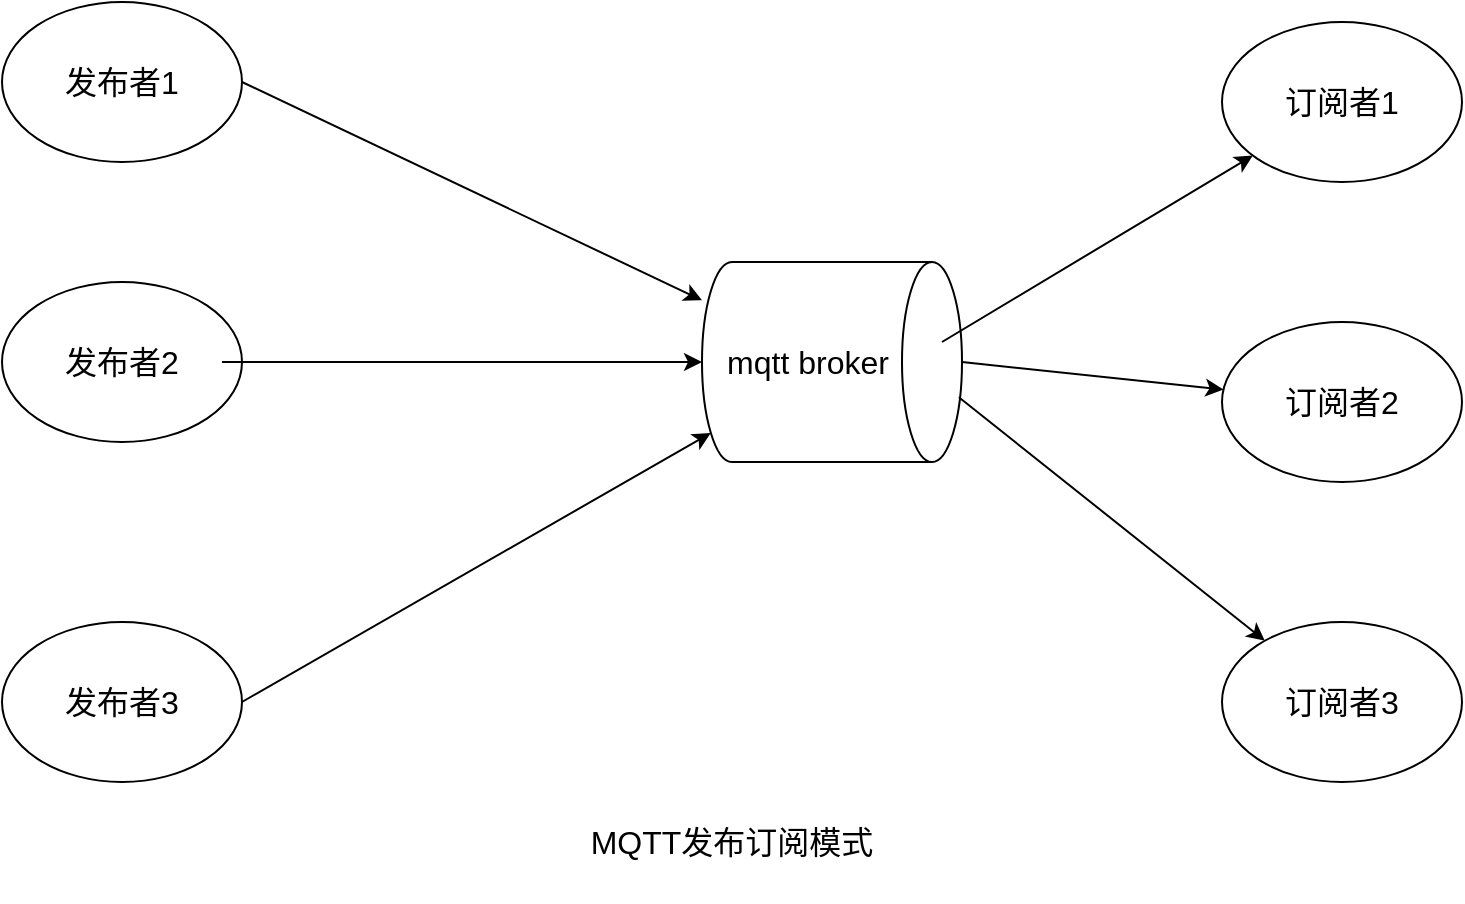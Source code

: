 <mxfile version="27.0.3">
  <diagram name="第 1 页" id="JTOw-R4xczDE6B3bgadq">
    <mxGraphModel dx="1042" dy="535" grid="1" gridSize="10" guides="1" tooltips="1" connect="1" arrows="1" fold="1" page="1" pageScale="1" pageWidth="1100" pageHeight="1700" math="0" shadow="0">
      <root>
        <mxCell id="0" />
        <mxCell id="1" parent="0" />
        <mxCell id="q63pO_5KPYan9ELGK8jh-2" value="&lt;font style=&quot;font-size: 16px;&quot;&gt;发布者1&lt;/font&gt;" style="ellipse;whiteSpace=wrap;html=1;" vertex="1" parent="1">
          <mxGeometry x="190" y="130" width="120" height="80" as="geometry" />
        </mxCell>
        <mxCell id="q63pO_5KPYan9ELGK8jh-3" value="&lt;font style=&quot;font-size: 16px;&quot;&gt;发布者2&lt;/font&gt;" style="ellipse;whiteSpace=wrap;html=1;" vertex="1" parent="1">
          <mxGeometry x="190" y="270" width="120" height="80" as="geometry" />
        </mxCell>
        <mxCell id="q63pO_5KPYan9ELGK8jh-4" value="&lt;font style=&quot;font-size: 16px;&quot;&gt;发布者3&lt;/font&gt;" style="ellipse;whiteSpace=wrap;html=1;" vertex="1" parent="1">
          <mxGeometry x="190" y="440" width="120" height="80" as="geometry" />
        </mxCell>
        <mxCell id="q63pO_5KPYan9ELGK8jh-5" value="&lt;font style=&quot;font-size: 16px;&quot;&gt;mqtt broker&lt;/font&gt;" style="shape=cylinder3;whiteSpace=wrap;html=1;boundedLbl=1;backgroundOutline=1;size=15;direction=south;" vertex="1" parent="1">
          <mxGeometry x="540" y="260" width="130" height="100" as="geometry" />
        </mxCell>
        <mxCell id="q63pO_5KPYan9ELGK8jh-6" value="&lt;font style=&quot;font-size: 16px;&quot;&gt;订阅者1&lt;/font&gt;" style="ellipse;whiteSpace=wrap;html=1;" vertex="1" parent="1">
          <mxGeometry x="800" y="140" width="120" height="80" as="geometry" />
        </mxCell>
        <mxCell id="q63pO_5KPYan9ELGK8jh-7" value="&lt;font style=&quot;font-size: 16px;&quot;&gt;订阅者2&lt;/font&gt;" style="ellipse;whiteSpace=wrap;html=1;" vertex="1" parent="1">
          <mxGeometry x="800" y="290" width="120" height="80" as="geometry" />
        </mxCell>
        <mxCell id="q63pO_5KPYan9ELGK8jh-8" value="&lt;font style=&quot;font-size: 16px;&quot;&gt;订阅者3&lt;/font&gt;" style="ellipse;whiteSpace=wrap;html=1;" vertex="1" parent="1">
          <mxGeometry x="800" y="440" width="120" height="80" as="geometry" />
        </mxCell>
        <mxCell id="q63pO_5KPYan9ELGK8jh-13" value="" style="endArrow=classic;html=1;rounded=0;" edge="1" parent="1" target="q63pO_5KPYan9ELGK8jh-6">
          <mxGeometry width="50" height="50" relative="1" as="geometry">
            <mxPoint x="660" y="300" as="sourcePoint" />
            <mxPoint x="710" y="250" as="targetPoint" />
          </mxGeometry>
        </mxCell>
        <mxCell id="q63pO_5KPYan9ELGK8jh-15" value="" style="endArrow=classic;html=1;rounded=0;" edge="1" parent="1" target="q63pO_5KPYan9ELGK8jh-7">
          <mxGeometry width="50" height="50" relative="1" as="geometry">
            <mxPoint x="670" y="310" as="sourcePoint" />
            <mxPoint x="825" y="217" as="targetPoint" />
          </mxGeometry>
        </mxCell>
        <mxCell id="q63pO_5KPYan9ELGK8jh-16" value="" style="endArrow=classic;html=1;rounded=0;exitX=0.676;exitY=0.012;exitDx=0;exitDy=0;exitPerimeter=0;" edge="1" parent="1" source="q63pO_5KPYan9ELGK8jh-5" target="q63pO_5KPYan9ELGK8jh-8">
          <mxGeometry width="50" height="50" relative="1" as="geometry">
            <mxPoint x="680" y="320" as="sourcePoint" />
            <mxPoint x="835" y="227" as="targetPoint" />
          </mxGeometry>
        </mxCell>
        <mxCell id="q63pO_5KPYan9ELGK8jh-17" value="" style="endArrow=classic;html=1;rounded=0;" edge="1" parent="1" target="q63pO_5KPYan9ELGK8jh-5">
          <mxGeometry width="50" height="50" relative="1" as="geometry">
            <mxPoint x="310" y="170" as="sourcePoint" />
            <mxPoint x="360" y="120" as="targetPoint" />
          </mxGeometry>
        </mxCell>
        <mxCell id="q63pO_5KPYan9ELGK8jh-18" value="" style="endArrow=classic;html=1;rounded=0;" edge="1" parent="1" target="q63pO_5KPYan9ELGK8jh-5">
          <mxGeometry width="50" height="50" relative="1" as="geometry">
            <mxPoint x="300" y="310" as="sourcePoint" />
            <mxPoint x="530" y="419" as="targetPoint" />
          </mxGeometry>
        </mxCell>
        <mxCell id="q63pO_5KPYan9ELGK8jh-19" value="" style="endArrow=classic;html=1;rounded=0;entryX=0.855;entryY=1;entryDx=0;entryDy=-4.35;entryPerimeter=0;" edge="1" parent="1" target="q63pO_5KPYan9ELGK8jh-5">
          <mxGeometry width="50" height="50" relative="1" as="geometry">
            <mxPoint x="310" y="480" as="sourcePoint" />
            <mxPoint x="540" y="589" as="targetPoint" />
          </mxGeometry>
        </mxCell>
        <mxCell id="q63pO_5KPYan9ELGK8jh-20" value="&lt;font style=&quot;font-size: 16px;&quot;&gt;MQTT发布订阅模式&lt;/font&gt;" style="text;html=1;align=center;verticalAlign=middle;whiteSpace=wrap;rounded=0;" vertex="1" parent="1">
          <mxGeometry x="430" y="520" width="250" height="60" as="geometry" />
        </mxCell>
      </root>
    </mxGraphModel>
  </diagram>
</mxfile>
